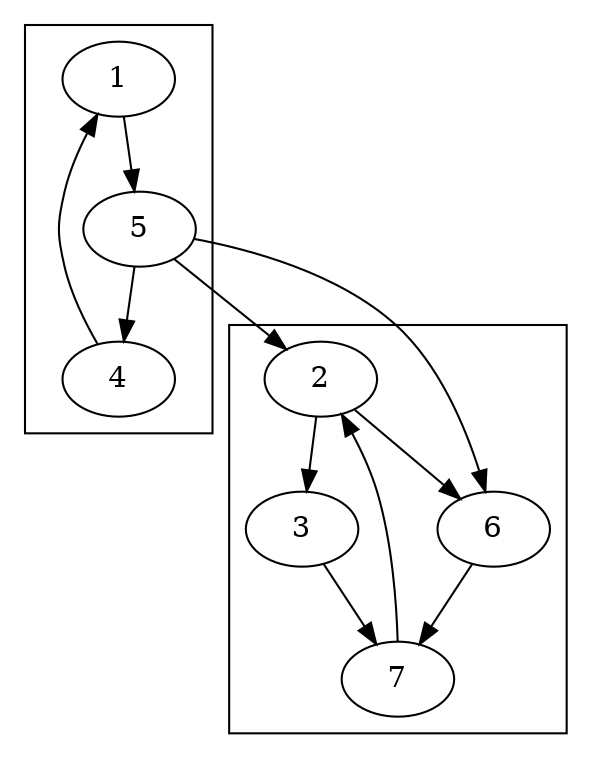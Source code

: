 strict digraph resultado_exemplo {
  subgraph cluster1 {
    1;
    4;
    5;
  }

  subgraph cluster2 {
    2;
    3;
    6;
    7;
  }

  1 -> 5;
  2 -> 3;
  2 -> 6;
  3 -> 7;
  4 -> 1;
  5 -> 2;
  5 -> 4;
  5 -> 6;
  6 -> 7;
  7 -> 2;
}

